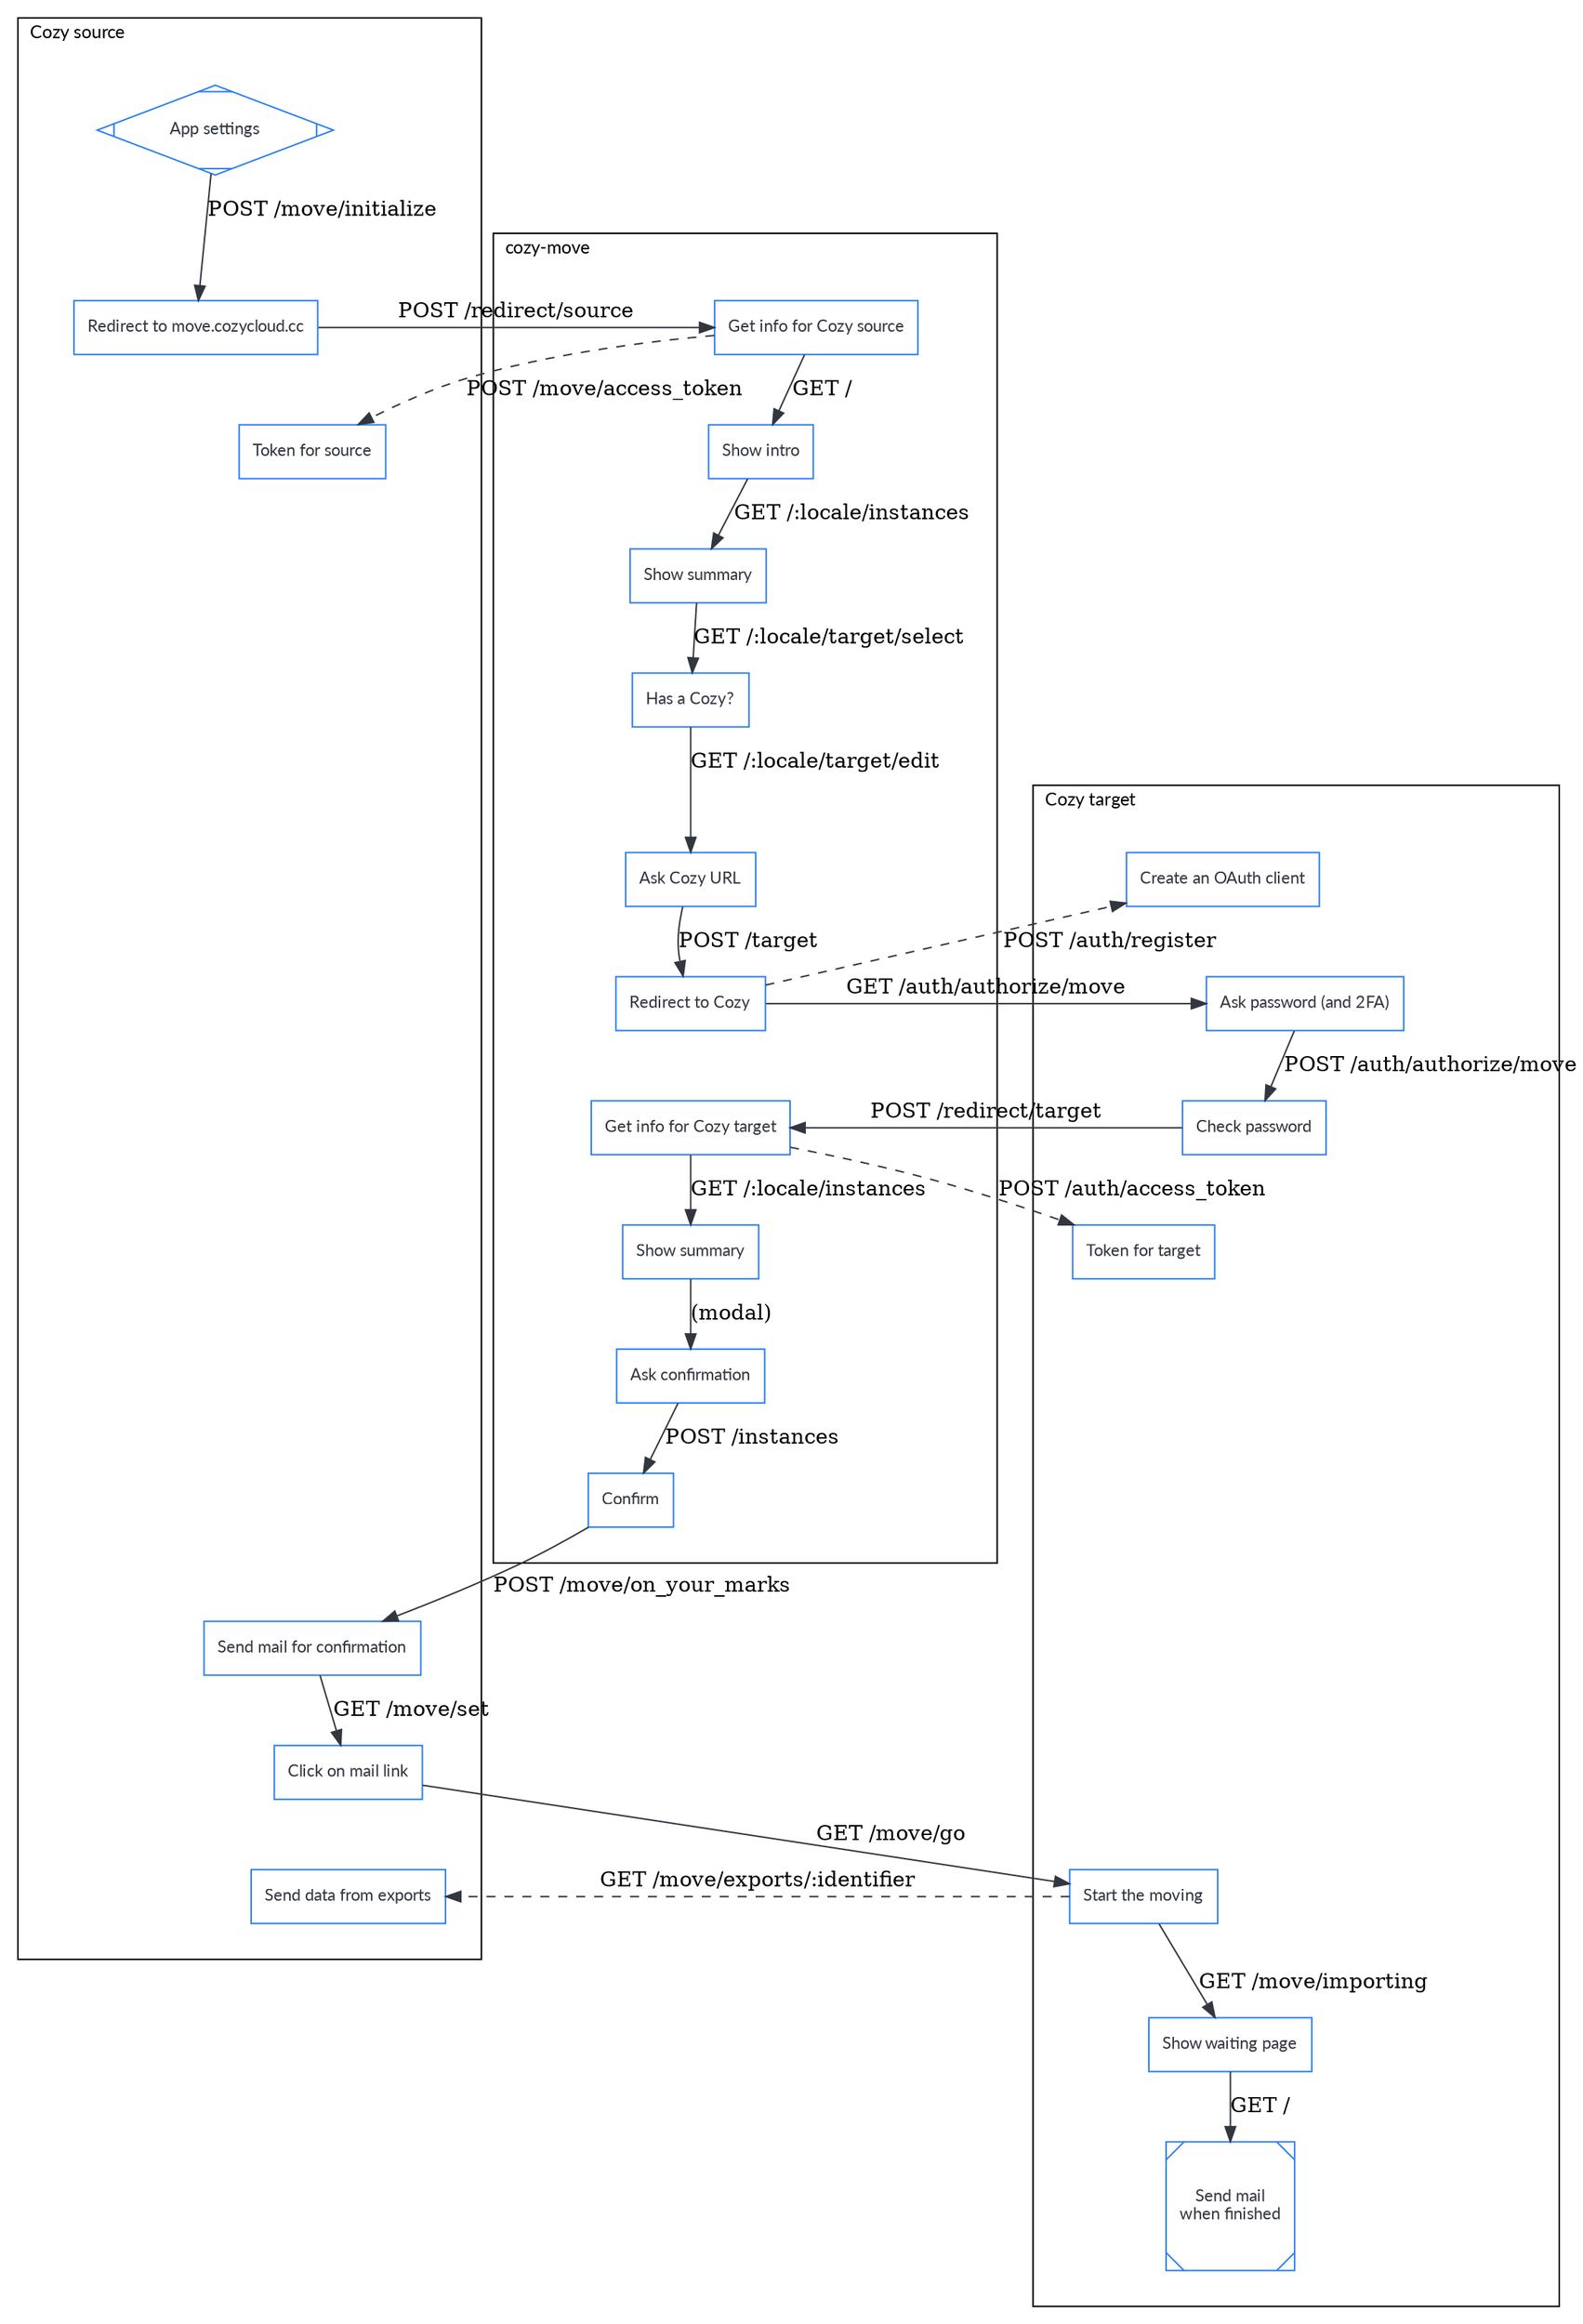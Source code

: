 digraph bitwarden {
	graph [splines=true];
	node [shape="box", fontname="lato", fontsize=11, margin=0.12, color="#297EF2", fontcolor="#32363F"];
	edge [color="#32363F"];
	ranksep=0.45; nodesep=1.5;

	subgraph cluster_source {
		label="Cozy source"; labeljust="l"; fontname="lato"; fontsize=12; margin=24; rankdir=TB;
		s_settings [label="App settings"; shape="Mdiamond"]
		s_start [label="Redirect to move.cozycloud.cc"]
		s_token [label="Token for source"]
		s_confirm [label="Send mail for confirmation"]
		s_mail [label="Click on mail link"]
		s_data [label="Send data from exports"]
		s_fake_1, s_fake_2, s_fake_3, s_fake_4, s_fake_5, s_fake_6, s_fake_7, s_fake_8 [style="invis"]
	}

	subgraph cluster_move {
		label="cozy-move"; labeljust="l"; fontname="lato"; fontsize=12; margin=24;
		m_source [label="Get info for Cozy source"]
		m_intro [label="Show intro"]
		m_index_1 [label="Show summary"]
		m_select [label="Has a Cozy?"]
		m_edit [label="Ask Cozy URL"]
		m_post [label="Redirect to Cozy"]
		m_target [label="Get info for Cozy target"]
		m_index_2 [label="Show summary"]
		m_warning [label="Ask confirmation"]
		m_confirm [label="Confirm"]
	}

	subgraph cluster_target {
		label="Cozy target"; labeljust="l"; fontname="lato"; fontsize=12; margin=24;
		t_register [label="Create an OAuth client"]
		t_export [label="Ask password (and 2FA)"]
		t_export_2 [label="Check password"]
		t_token [label="Token for target"]
		t_run [label="Start the moving"]
		t_wait [label="Show waiting page"]
		t_done [label="Send mail\nwhen finished"; shape="Msquare"]
		t_fake_1, t_fake_2, t_fake_3, t_fake_4 [style="invis"]
	}

	// User
	s_settings -> s_start [label="POST /move/initialize"]
	s_start -> m_source [label="POST /redirect/source"]
	m_source -> m_intro [label="GET /"]
	m_intro -> m_index_1 [label="GET /:locale/instances"]
	m_index_1 -> m_select [label="GET /:locale/target/select"]
	m_select -> m_edit [label="GET /:locale/target/edit"]
	m_edit -> m_post [label="POST /target"]
	m_post -> t_export [label="GET /auth/authorize/move"]
	t_export -> t_export_2 [label="POST /auth/authorize/move"]
	t_export_2 -> m_target [label="POST /redirect/target"]
	m_target -> m_index_2 [label="GET /:locale/instances"]
	m_index_2 -> m_warning [label="(modal)"]
	m_warning -> m_confirm [label="POST /instances"]
	m_confirm -> s_confirm [label="POST /move/on_your_marks"]
	s_confirm -> s_mail [label="GET /move/set"]
	s_mail -> t_run [label="GET /move/go"]
	t_run -> t_wait [label="GET /move/importing"]
	t_wait -> t_done [label="GET /"]

	// Server to server
	m_source -> s_token [label="POST /move/access_token"; style="dashed"]
	m_post -> t_register [label="POST /auth/register"; style="dashed"]
	m_target -> t_token [label="POST /auth/access_token"; style="dashed"]
	t_run -> s_data [label="GET /move/exports/:identifier"; style="dashed"]

	// Hidden, just to preserve order between nodes inside clusters
	s_start -> s_token [style="invis"]
	s_token -> s_fake_1 -> s_fake_2 -> s_fake_3 -> s_fake_4 -> s_fake_5 -> s_fake_6 -> s_fake_7 -> s_fake_8 -> s_confirm [style="invis"]
	s_mail -> s_data [style="invis"]
	m_post -> m_target [style="invis"]
	t_register -> t_export [style="invis"]
	t_export_2 -> t_token [style="invis"]
	t_token -> t_fake_1 -> t_fake_2 -> t_fake_3 -> t_fake_4 -> t_run [style="invis"]
}
